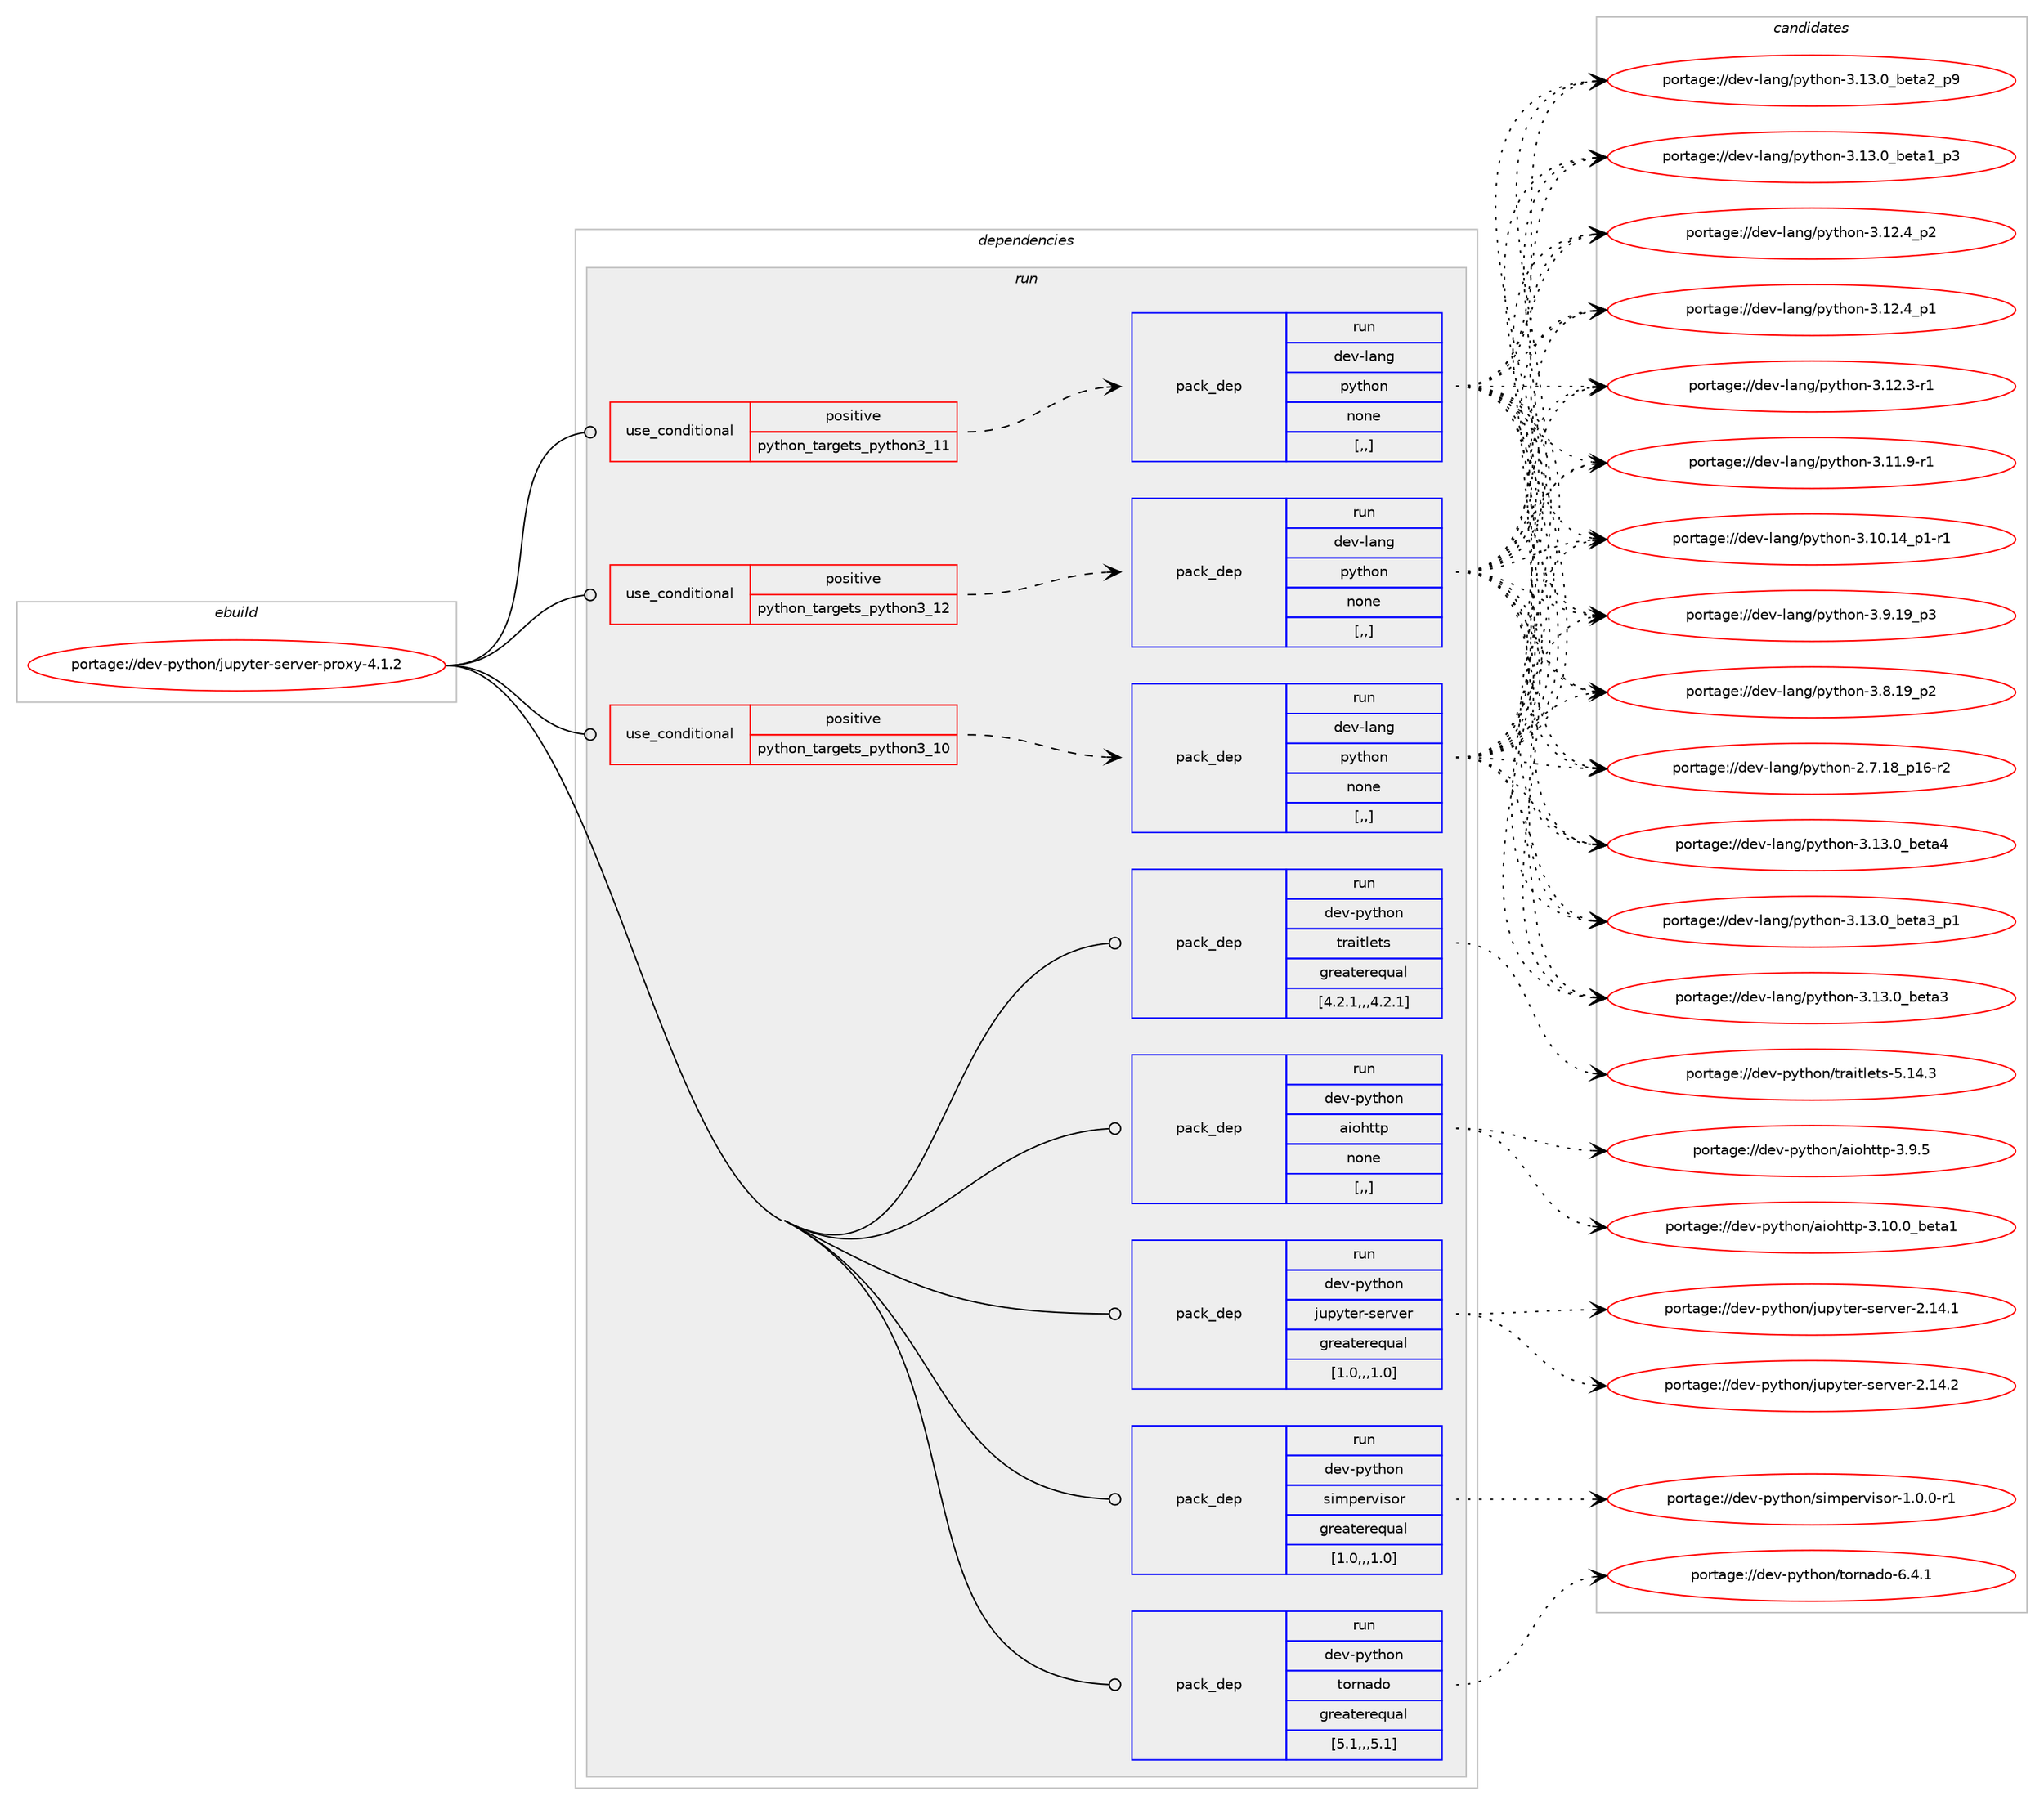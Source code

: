 digraph prolog {

# *************
# Graph options
# *************

newrank=true;
concentrate=true;
compound=true;
graph [rankdir=LR,fontname=Helvetica,fontsize=10,ranksep=1.5];#, ranksep=2.5, nodesep=0.2];
edge  [arrowhead=vee];
node  [fontname=Helvetica,fontsize=10];

# **********
# The ebuild
# **********

subgraph cluster_leftcol {
color=gray;
label=<<i>ebuild</i>>;
id [label="portage://dev-python/jupyter-server-proxy-4.1.2", color=red, width=4, href="../dev-python/jupyter-server-proxy-4.1.2.svg"];
}

# ****************
# The dependencies
# ****************

subgraph cluster_midcol {
color=gray;
label=<<i>dependencies</i>>;
subgraph cluster_compile {
fillcolor="#eeeeee";
style=filled;
label=<<i>compile</i>>;
}
subgraph cluster_compileandrun {
fillcolor="#eeeeee";
style=filled;
label=<<i>compile and run</i>>;
}
subgraph cluster_run {
fillcolor="#eeeeee";
style=filled;
label=<<i>run</i>>;
subgraph cond34345 {
dependency150164 [label=<<TABLE BORDER="0" CELLBORDER="1" CELLSPACING="0" CELLPADDING="4"><TR><TD ROWSPAN="3" CELLPADDING="10">use_conditional</TD></TR><TR><TD>positive</TD></TR><TR><TD>python_targets_python3_10</TD></TR></TABLE>>, shape=none, color=red];
subgraph pack114566 {
dependency150165 [label=<<TABLE BORDER="0" CELLBORDER="1" CELLSPACING="0" CELLPADDING="4" WIDTH="220"><TR><TD ROWSPAN="6" CELLPADDING="30">pack_dep</TD></TR><TR><TD WIDTH="110">run</TD></TR><TR><TD>dev-lang</TD></TR><TR><TD>python</TD></TR><TR><TD>none</TD></TR><TR><TD>[,,]</TD></TR></TABLE>>, shape=none, color=blue];
}
dependency150164:e -> dependency150165:w [weight=20,style="dashed",arrowhead="vee"];
}
id:e -> dependency150164:w [weight=20,style="solid",arrowhead="odot"];
subgraph cond34346 {
dependency150166 [label=<<TABLE BORDER="0" CELLBORDER="1" CELLSPACING="0" CELLPADDING="4"><TR><TD ROWSPAN="3" CELLPADDING="10">use_conditional</TD></TR><TR><TD>positive</TD></TR><TR><TD>python_targets_python3_11</TD></TR></TABLE>>, shape=none, color=red];
subgraph pack114567 {
dependency150167 [label=<<TABLE BORDER="0" CELLBORDER="1" CELLSPACING="0" CELLPADDING="4" WIDTH="220"><TR><TD ROWSPAN="6" CELLPADDING="30">pack_dep</TD></TR><TR><TD WIDTH="110">run</TD></TR><TR><TD>dev-lang</TD></TR><TR><TD>python</TD></TR><TR><TD>none</TD></TR><TR><TD>[,,]</TD></TR></TABLE>>, shape=none, color=blue];
}
dependency150166:e -> dependency150167:w [weight=20,style="dashed",arrowhead="vee"];
}
id:e -> dependency150166:w [weight=20,style="solid",arrowhead="odot"];
subgraph cond34347 {
dependency150168 [label=<<TABLE BORDER="0" CELLBORDER="1" CELLSPACING="0" CELLPADDING="4"><TR><TD ROWSPAN="3" CELLPADDING="10">use_conditional</TD></TR><TR><TD>positive</TD></TR><TR><TD>python_targets_python3_12</TD></TR></TABLE>>, shape=none, color=red];
subgraph pack114568 {
dependency150169 [label=<<TABLE BORDER="0" CELLBORDER="1" CELLSPACING="0" CELLPADDING="4" WIDTH="220"><TR><TD ROWSPAN="6" CELLPADDING="30">pack_dep</TD></TR><TR><TD WIDTH="110">run</TD></TR><TR><TD>dev-lang</TD></TR><TR><TD>python</TD></TR><TR><TD>none</TD></TR><TR><TD>[,,]</TD></TR></TABLE>>, shape=none, color=blue];
}
dependency150168:e -> dependency150169:w [weight=20,style="dashed",arrowhead="vee"];
}
id:e -> dependency150168:w [weight=20,style="solid",arrowhead="odot"];
subgraph pack114569 {
dependency150170 [label=<<TABLE BORDER="0" CELLBORDER="1" CELLSPACING="0" CELLPADDING="4" WIDTH="220"><TR><TD ROWSPAN="6" CELLPADDING="30">pack_dep</TD></TR><TR><TD WIDTH="110">run</TD></TR><TR><TD>dev-python</TD></TR><TR><TD>aiohttp</TD></TR><TR><TD>none</TD></TR><TR><TD>[,,]</TD></TR></TABLE>>, shape=none, color=blue];
}
id:e -> dependency150170:w [weight=20,style="solid",arrowhead="odot"];
subgraph pack114570 {
dependency150171 [label=<<TABLE BORDER="0" CELLBORDER="1" CELLSPACING="0" CELLPADDING="4" WIDTH="220"><TR><TD ROWSPAN="6" CELLPADDING="30">pack_dep</TD></TR><TR><TD WIDTH="110">run</TD></TR><TR><TD>dev-python</TD></TR><TR><TD>jupyter-server</TD></TR><TR><TD>greaterequal</TD></TR><TR><TD>[1.0,,,1.0]</TD></TR></TABLE>>, shape=none, color=blue];
}
id:e -> dependency150171:w [weight=20,style="solid",arrowhead="odot"];
subgraph pack114571 {
dependency150172 [label=<<TABLE BORDER="0" CELLBORDER="1" CELLSPACING="0" CELLPADDING="4" WIDTH="220"><TR><TD ROWSPAN="6" CELLPADDING="30">pack_dep</TD></TR><TR><TD WIDTH="110">run</TD></TR><TR><TD>dev-python</TD></TR><TR><TD>simpervisor</TD></TR><TR><TD>greaterequal</TD></TR><TR><TD>[1.0,,,1.0]</TD></TR></TABLE>>, shape=none, color=blue];
}
id:e -> dependency150172:w [weight=20,style="solid",arrowhead="odot"];
subgraph pack114572 {
dependency150173 [label=<<TABLE BORDER="0" CELLBORDER="1" CELLSPACING="0" CELLPADDING="4" WIDTH="220"><TR><TD ROWSPAN="6" CELLPADDING="30">pack_dep</TD></TR><TR><TD WIDTH="110">run</TD></TR><TR><TD>dev-python</TD></TR><TR><TD>tornado</TD></TR><TR><TD>greaterequal</TD></TR><TR><TD>[5.1,,,5.1]</TD></TR></TABLE>>, shape=none, color=blue];
}
id:e -> dependency150173:w [weight=20,style="solid",arrowhead="odot"];
subgraph pack114573 {
dependency150174 [label=<<TABLE BORDER="0" CELLBORDER="1" CELLSPACING="0" CELLPADDING="4" WIDTH="220"><TR><TD ROWSPAN="6" CELLPADDING="30">pack_dep</TD></TR><TR><TD WIDTH="110">run</TD></TR><TR><TD>dev-python</TD></TR><TR><TD>traitlets</TD></TR><TR><TD>greaterequal</TD></TR><TR><TD>[4.2.1,,,4.2.1]</TD></TR></TABLE>>, shape=none, color=blue];
}
id:e -> dependency150174:w [weight=20,style="solid",arrowhead="odot"];
}
}

# **************
# The candidates
# **************

subgraph cluster_choices {
rank=same;
color=gray;
label=<<i>candidates</i>>;

subgraph choice114566 {
color=black;
nodesep=1;
choice1001011184510897110103471121211161041111104551464951464895981011169752 [label="portage://dev-lang/python-3.13.0_beta4", color=red, width=4,href="../dev-lang/python-3.13.0_beta4.svg"];
choice10010111845108971101034711212111610411111045514649514648959810111697519511249 [label="portage://dev-lang/python-3.13.0_beta3_p1", color=red, width=4,href="../dev-lang/python-3.13.0_beta3_p1.svg"];
choice1001011184510897110103471121211161041111104551464951464895981011169751 [label="portage://dev-lang/python-3.13.0_beta3", color=red, width=4,href="../dev-lang/python-3.13.0_beta3.svg"];
choice10010111845108971101034711212111610411111045514649514648959810111697509511257 [label="portage://dev-lang/python-3.13.0_beta2_p9", color=red, width=4,href="../dev-lang/python-3.13.0_beta2_p9.svg"];
choice10010111845108971101034711212111610411111045514649514648959810111697499511251 [label="portage://dev-lang/python-3.13.0_beta1_p3", color=red, width=4,href="../dev-lang/python-3.13.0_beta1_p3.svg"];
choice100101118451089711010347112121116104111110455146495046529511250 [label="portage://dev-lang/python-3.12.4_p2", color=red, width=4,href="../dev-lang/python-3.12.4_p2.svg"];
choice100101118451089711010347112121116104111110455146495046529511249 [label="portage://dev-lang/python-3.12.4_p1", color=red, width=4,href="../dev-lang/python-3.12.4_p1.svg"];
choice100101118451089711010347112121116104111110455146495046514511449 [label="portage://dev-lang/python-3.12.3-r1", color=red, width=4,href="../dev-lang/python-3.12.3-r1.svg"];
choice100101118451089711010347112121116104111110455146494946574511449 [label="portage://dev-lang/python-3.11.9-r1", color=red, width=4,href="../dev-lang/python-3.11.9-r1.svg"];
choice100101118451089711010347112121116104111110455146494846495295112494511449 [label="portage://dev-lang/python-3.10.14_p1-r1", color=red, width=4,href="../dev-lang/python-3.10.14_p1-r1.svg"];
choice100101118451089711010347112121116104111110455146574649579511251 [label="portage://dev-lang/python-3.9.19_p3", color=red, width=4,href="../dev-lang/python-3.9.19_p3.svg"];
choice100101118451089711010347112121116104111110455146564649579511250 [label="portage://dev-lang/python-3.8.19_p2", color=red, width=4,href="../dev-lang/python-3.8.19_p2.svg"];
choice100101118451089711010347112121116104111110455046554649569511249544511450 [label="portage://dev-lang/python-2.7.18_p16-r2", color=red, width=4,href="../dev-lang/python-2.7.18_p16-r2.svg"];
dependency150165:e -> choice1001011184510897110103471121211161041111104551464951464895981011169752:w [style=dotted,weight="100"];
dependency150165:e -> choice10010111845108971101034711212111610411111045514649514648959810111697519511249:w [style=dotted,weight="100"];
dependency150165:e -> choice1001011184510897110103471121211161041111104551464951464895981011169751:w [style=dotted,weight="100"];
dependency150165:e -> choice10010111845108971101034711212111610411111045514649514648959810111697509511257:w [style=dotted,weight="100"];
dependency150165:e -> choice10010111845108971101034711212111610411111045514649514648959810111697499511251:w [style=dotted,weight="100"];
dependency150165:e -> choice100101118451089711010347112121116104111110455146495046529511250:w [style=dotted,weight="100"];
dependency150165:e -> choice100101118451089711010347112121116104111110455146495046529511249:w [style=dotted,weight="100"];
dependency150165:e -> choice100101118451089711010347112121116104111110455146495046514511449:w [style=dotted,weight="100"];
dependency150165:e -> choice100101118451089711010347112121116104111110455146494946574511449:w [style=dotted,weight="100"];
dependency150165:e -> choice100101118451089711010347112121116104111110455146494846495295112494511449:w [style=dotted,weight="100"];
dependency150165:e -> choice100101118451089711010347112121116104111110455146574649579511251:w [style=dotted,weight="100"];
dependency150165:e -> choice100101118451089711010347112121116104111110455146564649579511250:w [style=dotted,weight="100"];
dependency150165:e -> choice100101118451089711010347112121116104111110455046554649569511249544511450:w [style=dotted,weight="100"];
}
subgraph choice114567 {
color=black;
nodesep=1;
choice1001011184510897110103471121211161041111104551464951464895981011169752 [label="portage://dev-lang/python-3.13.0_beta4", color=red, width=4,href="../dev-lang/python-3.13.0_beta4.svg"];
choice10010111845108971101034711212111610411111045514649514648959810111697519511249 [label="portage://dev-lang/python-3.13.0_beta3_p1", color=red, width=4,href="../dev-lang/python-3.13.0_beta3_p1.svg"];
choice1001011184510897110103471121211161041111104551464951464895981011169751 [label="portage://dev-lang/python-3.13.0_beta3", color=red, width=4,href="../dev-lang/python-3.13.0_beta3.svg"];
choice10010111845108971101034711212111610411111045514649514648959810111697509511257 [label="portage://dev-lang/python-3.13.0_beta2_p9", color=red, width=4,href="../dev-lang/python-3.13.0_beta2_p9.svg"];
choice10010111845108971101034711212111610411111045514649514648959810111697499511251 [label="portage://dev-lang/python-3.13.0_beta1_p3", color=red, width=4,href="../dev-lang/python-3.13.0_beta1_p3.svg"];
choice100101118451089711010347112121116104111110455146495046529511250 [label="portage://dev-lang/python-3.12.4_p2", color=red, width=4,href="../dev-lang/python-3.12.4_p2.svg"];
choice100101118451089711010347112121116104111110455146495046529511249 [label="portage://dev-lang/python-3.12.4_p1", color=red, width=4,href="../dev-lang/python-3.12.4_p1.svg"];
choice100101118451089711010347112121116104111110455146495046514511449 [label="portage://dev-lang/python-3.12.3-r1", color=red, width=4,href="../dev-lang/python-3.12.3-r1.svg"];
choice100101118451089711010347112121116104111110455146494946574511449 [label="portage://dev-lang/python-3.11.9-r1", color=red, width=4,href="../dev-lang/python-3.11.9-r1.svg"];
choice100101118451089711010347112121116104111110455146494846495295112494511449 [label="portage://dev-lang/python-3.10.14_p1-r1", color=red, width=4,href="../dev-lang/python-3.10.14_p1-r1.svg"];
choice100101118451089711010347112121116104111110455146574649579511251 [label="portage://dev-lang/python-3.9.19_p3", color=red, width=4,href="../dev-lang/python-3.9.19_p3.svg"];
choice100101118451089711010347112121116104111110455146564649579511250 [label="portage://dev-lang/python-3.8.19_p2", color=red, width=4,href="../dev-lang/python-3.8.19_p2.svg"];
choice100101118451089711010347112121116104111110455046554649569511249544511450 [label="portage://dev-lang/python-2.7.18_p16-r2", color=red, width=4,href="../dev-lang/python-2.7.18_p16-r2.svg"];
dependency150167:e -> choice1001011184510897110103471121211161041111104551464951464895981011169752:w [style=dotted,weight="100"];
dependency150167:e -> choice10010111845108971101034711212111610411111045514649514648959810111697519511249:w [style=dotted,weight="100"];
dependency150167:e -> choice1001011184510897110103471121211161041111104551464951464895981011169751:w [style=dotted,weight="100"];
dependency150167:e -> choice10010111845108971101034711212111610411111045514649514648959810111697509511257:w [style=dotted,weight="100"];
dependency150167:e -> choice10010111845108971101034711212111610411111045514649514648959810111697499511251:w [style=dotted,weight="100"];
dependency150167:e -> choice100101118451089711010347112121116104111110455146495046529511250:w [style=dotted,weight="100"];
dependency150167:e -> choice100101118451089711010347112121116104111110455146495046529511249:w [style=dotted,weight="100"];
dependency150167:e -> choice100101118451089711010347112121116104111110455146495046514511449:w [style=dotted,weight="100"];
dependency150167:e -> choice100101118451089711010347112121116104111110455146494946574511449:w [style=dotted,weight="100"];
dependency150167:e -> choice100101118451089711010347112121116104111110455146494846495295112494511449:w [style=dotted,weight="100"];
dependency150167:e -> choice100101118451089711010347112121116104111110455146574649579511251:w [style=dotted,weight="100"];
dependency150167:e -> choice100101118451089711010347112121116104111110455146564649579511250:w [style=dotted,weight="100"];
dependency150167:e -> choice100101118451089711010347112121116104111110455046554649569511249544511450:w [style=dotted,weight="100"];
}
subgraph choice114568 {
color=black;
nodesep=1;
choice1001011184510897110103471121211161041111104551464951464895981011169752 [label="portage://dev-lang/python-3.13.0_beta4", color=red, width=4,href="../dev-lang/python-3.13.0_beta4.svg"];
choice10010111845108971101034711212111610411111045514649514648959810111697519511249 [label="portage://dev-lang/python-3.13.0_beta3_p1", color=red, width=4,href="../dev-lang/python-3.13.0_beta3_p1.svg"];
choice1001011184510897110103471121211161041111104551464951464895981011169751 [label="portage://dev-lang/python-3.13.0_beta3", color=red, width=4,href="../dev-lang/python-3.13.0_beta3.svg"];
choice10010111845108971101034711212111610411111045514649514648959810111697509511257 [label="portage://dev-lang/python-3.13.0_beta2_p9", color=red, width=4,href="../dev-lang/python-3.13.0_beta2_p9.svg"];
choice10010111845108971101034711212111610411111045514649514648959810111697499511251 [label="portage://dev-lang/python-3.13.0_beta1_p3", color=red, width=4,href="../dev-lang/python-3.13.0_beta1_p3.svg"];
choice100101118451089711010347112121116104111110455146495046529511250 [label="portage://dev-lang/python-3.12.4_p2", color=red, width=4,href="../dev-lang/python-3.12.4_p2.svg"];
choice100101118451089711010347112121116104111110455146495046529511249 [label="portage://dev-lang/python-3.12.4_p1", color=red, width=4,href="../dev-lang/python-3.12.4_p1.svg"];
choice100101118451089711010347112121116104111110455146495046514511449 [label="portage://dev-lang/python-3.12.3-r1", color=red, width=4,href="../dev-lang/python-3.12.3-r1.svg"];
choice100101118451089711010347112121116104111110455146494946574511449 [label="portage://dev-lang/python-3.11.9-r1", color=red, width=4,href="../dev-lang/python-3.11.9-r1.svg"];
choice100101118451089711010347112121116104111110455146494846495295112494511449 [label="portage://dev-lang/python-3.10.14_p1-r1", color=red, width=4,href="../dev-lang/python-3.10.14_p1-r1.svg"];
choice100101118451089711010347112121116104111110455146574649579511251 [label="portage://dev-lang/python-3.9.19_p3", color=red, width=4,href="../dev-lang/python-3.9.19_p3.svg"];
choice100101118451089711010347112121116104111110455146564649579511250 [label="portage://dev-lang/python-3.8.19_p2", color=red, width=4,href="../dev-lang/python-3.8.19_p2.svg"];
choice100101118451089711010347112121116104111110455046554649569511249544511450 [label="portage://dev-lang/python-2.7.18_p16-r2", color=red, width=4,href="../dev-lang/python-2.7.18_p16-r2.svg"];
dependency150169:e -> choice1001011184510897110103471121211161041111104551464951464895981011169752:w [style=dotted,weight="100"];
dependency150169:e -> choice10010111845108971101034711212111610411111045514649514648959810111697519511249:w [style=dotted,weight="100"];
dependency150169:e -> choice1001011184510897110103471121211161041111104551464951464895981011169751:w [style=dotted,weight="100"];
dependency150169:e -> choice10010111845108971101034711212111610411111045514649514648959810111697509511257:w [style=dotted,weight="100"];
dependency150169:e -> choice10010111845108971101034711212111610411111045514649514648959810111697499511251:w [style=dotted,weight="100"];
dependency150169:e -> choice100101118451089711010347112121116104111110455146495046529511250:w [style=dotted,weight="100"];
dependency150169:e -> choice100101118451089711010347112121116104111110455146495046529511249:w [style=dotted,weight="100"];
dependency150169:e -> choice100101118451089711010347112121116104111110455146495046514511449:w [style=dotted,weight="100"];
dependency150169:e -> choice100101118451089711010347112121116104111110455146494946574511449:w [style=dotted,weight="100"];
dependency150169:e -> choice100101118451089711010347112121116104111110455146494846495295112494511449:w [style=dotted,weight="100"];
dependency150169:e -> choice100101118451089711010347112121116104111110455146574649579511251:w [style=dotted,weight="100"];
dependency150169:e -> choice100101118451089711010347112121116104111110455146564649579511250:w [style=dotted,weight="100"];
dependency150169:e -> choice100101118451089711010347112121116104111110455046554649569511249544511450:w [style=dotted,weight="100"];
}
subgraph choice114569 {
color=black;
nodesep=1;
choice1001011184511212111610411111047971051111041161161124551464948464895981011169749 [label="portage://dev-python/aiohttp-3.10.0_beta1", color=red, width=4,href="../dev-python/aiohttp-3.10.0_beta1.svg"];
choice100101118451121211161041111104797105111104116116112455146574653 [label="portage://dev-python/aiohttp-3.9.5", color=red, width=4,href="../dev-python/aiohttp-3.9.5.svg"];
dependency150170:e -> choice1001011184511212111610411111047971051111041161161124551464948464895981011169749:w [style=dotted,weight="100"];
dependency150170:e -> choice100101118451121211161041111104797105111104116116112455146574653:w [style=dotted,weight="100"];
}
subgraph choice114570 {
color=black;
nodesep=1;
choice10010111845112121116104111110471061171121211161011144511510111411810111445504649524650 [label="portage://dev-python/jupyter-server-2.14.2", color=red, width=4,href="../dev-python/jupyter-server-2.14.2.svg"];
choice10010111845112121116104111110471061171121211161011144511510111411810111445504649524649 [label="portage://dev-python/jupyter-server-2.14.1", color=red, width=4,href="../dev-python/jupyter-server-2.14.1.svg"];
dependency150171:e -> choice10010111845112121116104111110471061171121211161011144511510111411810111445504649524650:w [style=dotted,weight="100"];
dependency150171:e -> choice10010111845112121116104111110471061171121211161011144511510111411810111445504649524649:w [style=dotted,weight="100"];
}
subgraph choice114571 {
color=black;
nodesep=1;
choice10010111845112121116104111110471151051091121011141181051151111144549464846484511449 [label="portage://dev-python/simpervisor-1.0.0-r1", color=red, width=4,href="../dev-python/simpervisor-1.0.0-r1.svg"];
dependency150172:e -> choice10010111845112121116104111110471151051091121011141181051151111144549464846484511449:w [style=dotted,weight="100"];
}
subgraph choice114572 {
color=black;
nodesep=1;
choice100101118451121211161041111104711611111411097100111455446524649 [label="portage://dev-python/tornado-6.4.1", color=red, width=4,href="../dev-python/tornado-6.4.1.svg"];
dependency150173:e -> choice100101118451121211161041111104711611111411097100111455446524649:w [style=dotted,weight="100"];
}
subgraph choice114573 {
color=black;
nodesep=1;
choice10010111845112121116104111110471161149710511610810111611545534649524651 [label="portage://dev-python/traitlets-5.14.3", color=red, width=4,href="../dev-python/traitlets-5.14.3.svg"];
dependency150174:e -> choice10010111845112121116104111110471161149710511610810111611545534649524651:w [style=dotted,weight="100"];
}
}

}
